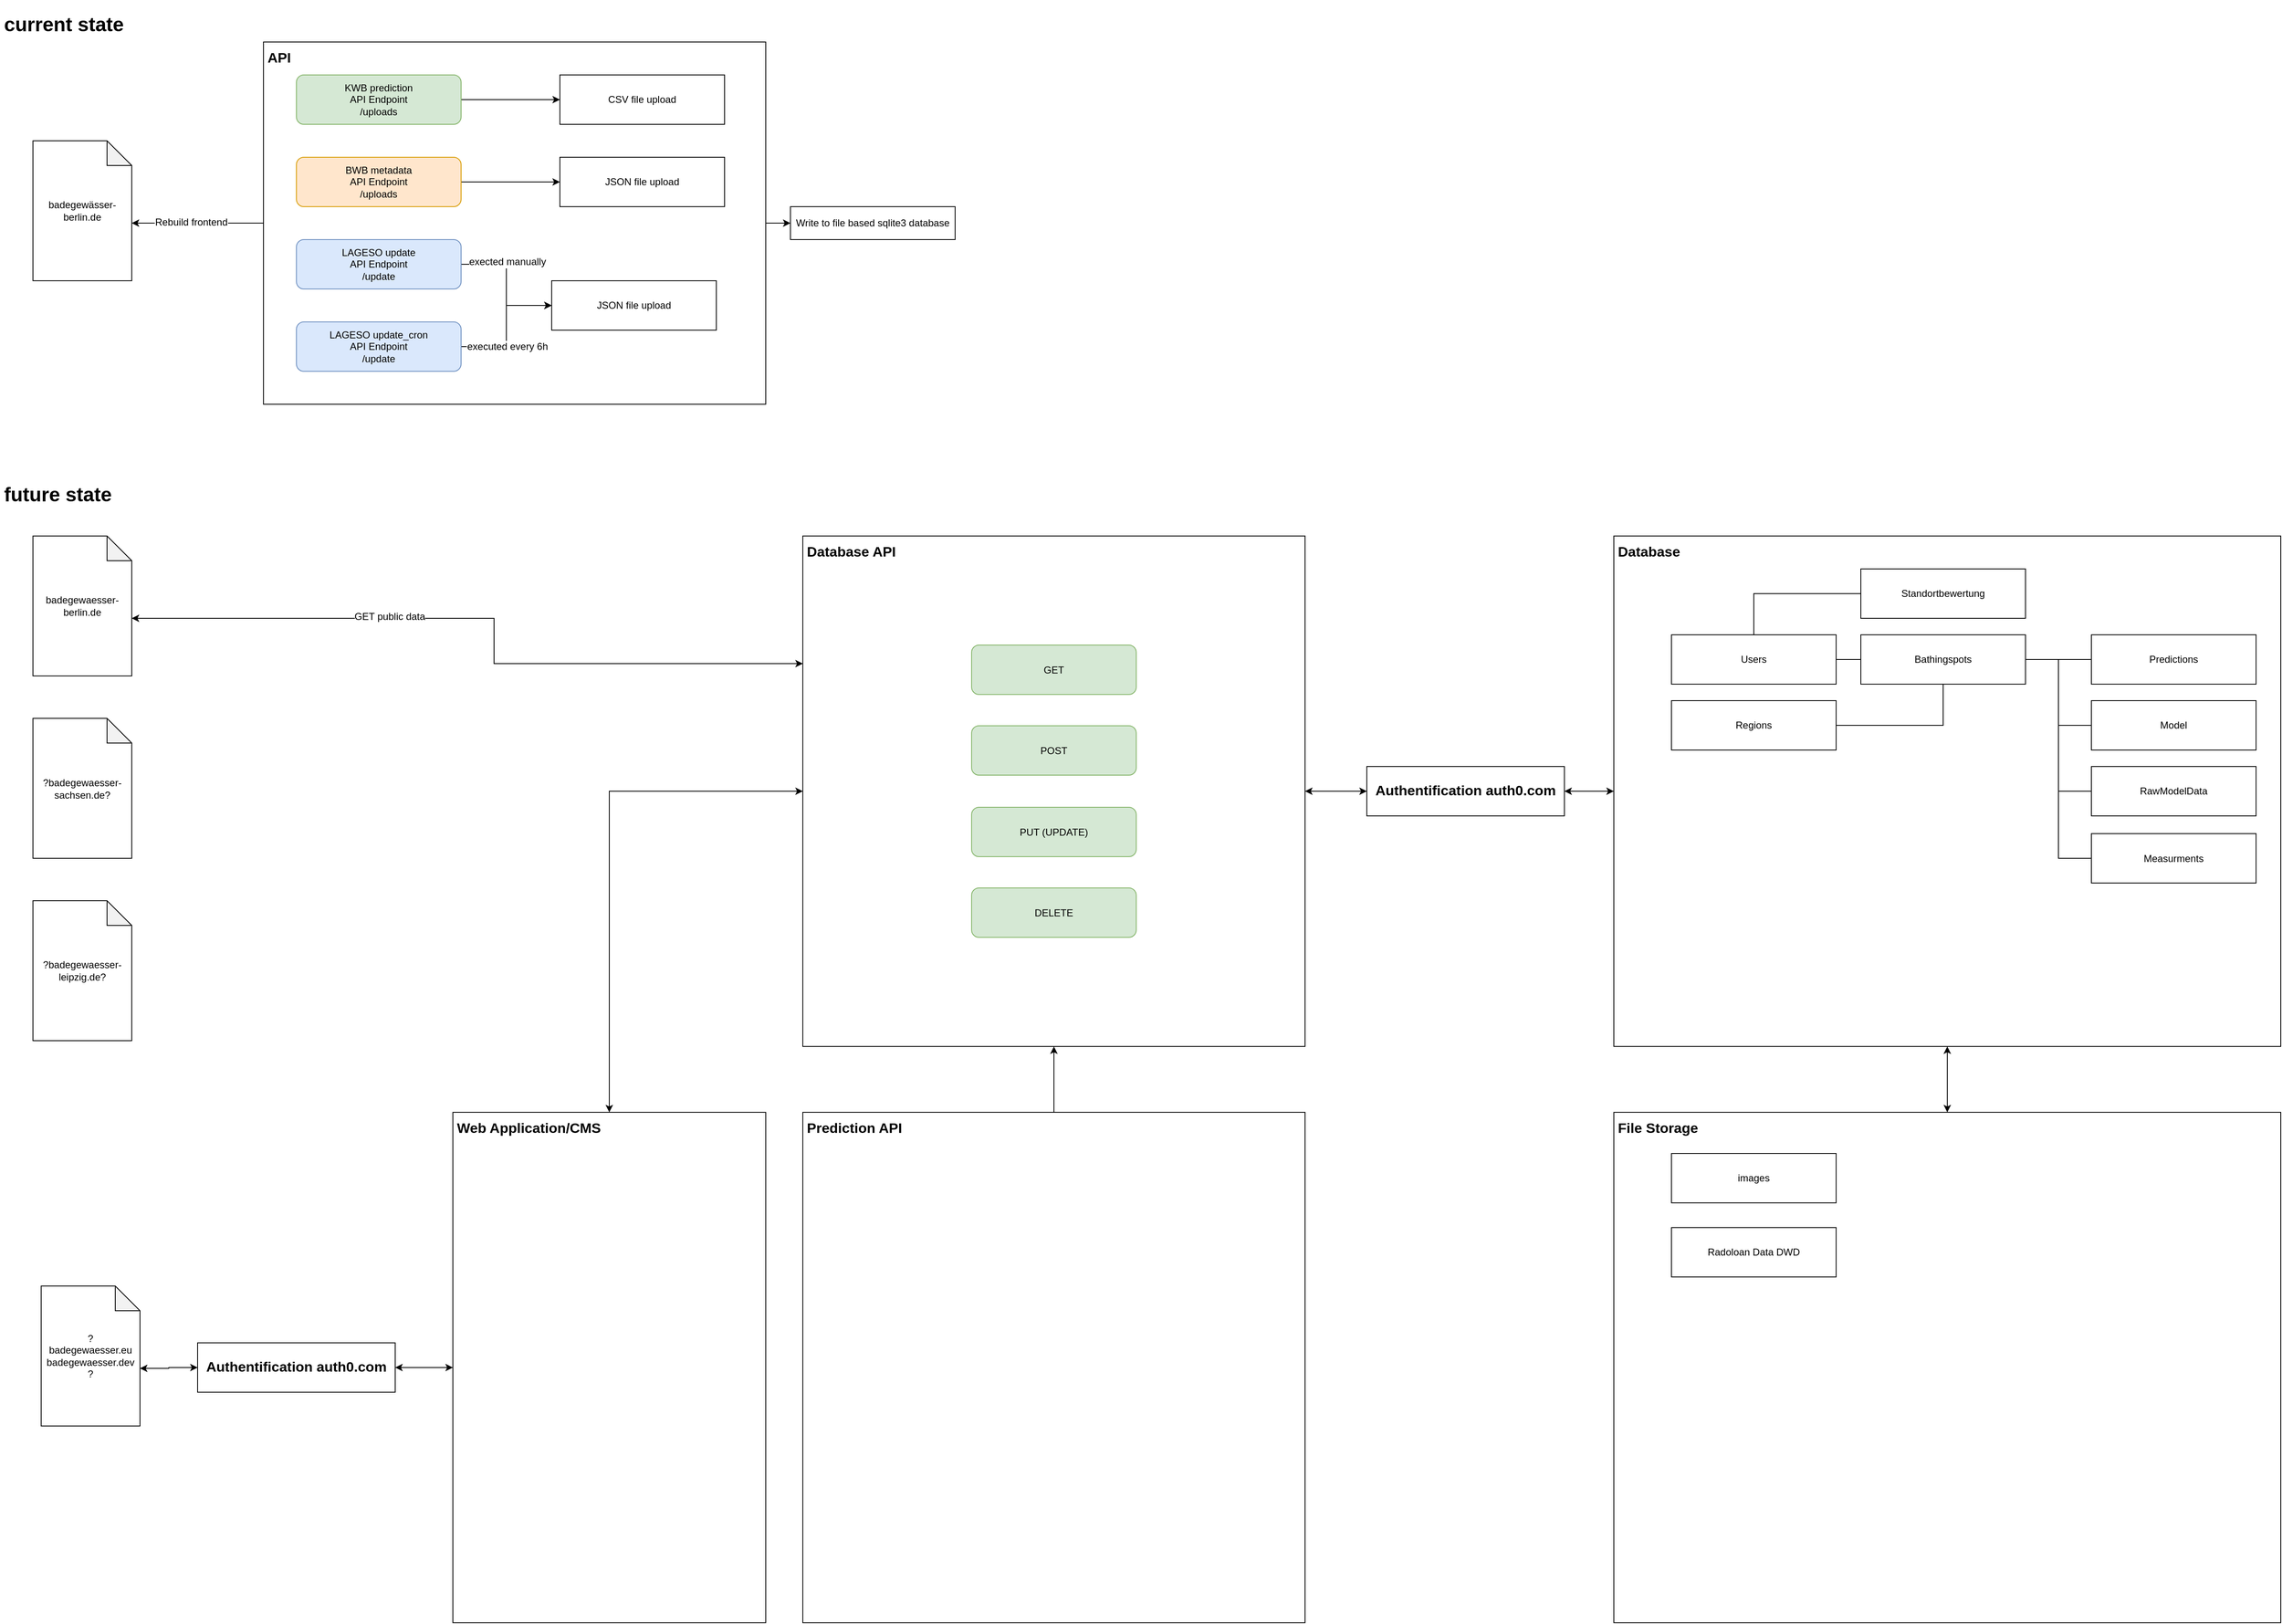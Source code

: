 <mxfile version="10.6.5" type="github"><diagram id="f5qFrhAt0QIMCM6FOQkb" name="Page-1"><mxGraphModel dx="2796" dy="2787" grid="1" gridSize="10" guides="1" tooltips="1" connect="1" arrows="1" fold="1" page="1" pageScale="1" pageWidth="827" pageHeight="1169" math="0" shadow="0"><root><mxCell id="0"/><mxCell id="1" parent="0"/><mxCell id="_vu0zIGkdGEpIibIL8r3-19" value="" style="edgeStyle=orthogonalEdgeStyle;rounded=0;orthogonalLoop=1;jettySize=auto;html=1;" parent="1" source="_vu0zIGkdGEpIibIL8r3-14" target="_vu0zIGkdGEpIibIL8r3-18" edge="1"><mxGeometry relative="1" as="geometry"/></mxCell><mxCell id="_vu0zIGkdGEpIibIL8r3-14" value="&lt;div style=&quot;text-align: left; font-size: 17px;&quot;&gt;&lt;b style=&quot;font-size: 17px;&quot;&gt;API&lt;/b&gt;&lt;/div&gt;" style="whiteSpace=wrap;html=1;rounded=0;fillColor=none;verticalAlign=top;align=left;spacing=5;fontSize=17;" parent="1" vertex="1"><mxGeometry x="320" y="40" width="610" height="440" as="geometry"/></mxCell><mxCell id="_vu0zIGkdGEpIibIL8r3-18" value="Write to file based sqlite3 database" style="whiteSpace=wrap;html=1;rounded=0;fillColor=#ffffff;shadow=0;comic=0;" parent="1" vertex="1"><mxGeometry x="960" y="240" width="200" height="40" as="geometry"/></mxCell><mxCell id="_vu0zIGkdGEpIibIL8r3-23" style="edgeStyle=orthogonalEdgeStyle;rounded=0;orthogonalLoop=1;jettySize=auto;html=1;exitX=0;exitY=0;exitDx=120;exitDy=100;exitPerimeter=0;entryX=0;entryY=0.5;entryDx=0;entryDy=0;strokeColor=#000000;endArrow=none;endFill=0;startArrow=classic;startFill=1;" parent="1" source="_vu0zIGkdGEpIibIL8r3-1" target="_vu0zIGkdGEpIibIL8r3-14" edge="1"><mxGeometry relative="1" as="geometry"/></mxCell><mxCell id="_vu0zIGkdGEpIibIL8r3-24" value="Rebuild frontend" style="text;html=1;resizable=0;points=[];align=center;verticalAlign=middle;labelBackgroundColor=#ffffff;" parent="_vu0zIGkdGEpIibIL8r3-23" vertex="1" connectable="0"><mxGeometry x="-0.1" y="1" relative="1" as="geometry"><mxPoint as="offset"/></mxGeometry></mxCell><mxCell id="_vu0zIGkdGEpIibIL8r3-1" value="badegewässer-berlin.de" style="shape=note;whiteSpace=wrap;html=1;backgroundOutline=1;darkOpacity=0.05;" parent="1" vertex="1"><mxGeometry x="40" y="160" width="120" height="170" as="geometry"/></mxCell><mxCell id="_vu0zIGkdGEpIibIL8r3-11" value="" style="edgeStyle=orthogonalEdgeStyle;rounded=0;orthogonalLoop=1;jettySize=auto;html=1;" parent="1" source="_vu0zIGkdGEpIibIL8r3-2" target="_vu0zIGkdGEpIibIL8r3-10" edge="1"><mxGeometry relative="1" as="geometry"/></mxCell><mxCell id="_vu0zIGkdGEpIibIL8r3-2" value="KWB prediction&lt;br&gt;API Endpoint&lt;br&gt;/uploads&lt;br&gt;" style="rounded=1;whiteSpace=wrap;html=1;fillColor=#d5e8d4;strokeColor=#82b366;" parent="1" vertex="1"><mxGeometry x="360" y="80" width="200" height="60" as="geometry"/></mxCell><mxCell id="_vu0zIGkdGEpIibIL8r3-10" value="CSV file upload&lt;br&gt;" style="rounded=0;whiteSpace=wrap;html=1;" parent="1" vertex="1"><mxGeometry x="680" y="80" width="200" height="60" as="geometry"/></mxCell><mxCell id="_vu0zIGkdGEpIibIL8r3-13" value="" style="edgeStyle=orthogonalEdgeStyle;rounded=0;orthogonalLoop=1;jettySize=auto;html=1;" parent="1" source="_vu0zIGkdGEpIibIL8r3-3" target="_vu0zIGkdGEpIibIL8r3-12" edge="1"><mxGeometry relative="1" as="geometry"/></mxCell><mxCell id="_vu0zIGkdGEpIibIL8r3-3" value="BWB metadata&lt;br&gt;API Endpoint&lt;br&gt;/uploads&lt;br&gt;" style="rounded=1;whiteSpace=wrap;html=1;fillColor=#ffe6cc;strokeColor=#d79b00;" parent="1" vertex="1"><mxGeometry x="360" y="180" width="200" height="60" as="geometry"/></mxCell><mxCell id="_vu0zIGkdGEpIibIL8r3-12" value="JSON file upload&lt;br&gt;" style="rounded=0;whiteSpace=wrap;html=1;" parent="1" vertex="1"><mxGeometry x="680" y="180" width="200" height="60" as="geometry"/></mxCell><mxCell id="_vu0zIGkdGEpIibIL8r3-9" value="" style="edgeStyle=orthogonalEdgeStyle;rounded=0;orthogonalLoop=1;jettySize=auto;html=1;entryX=0;entryY=0.5;entryDx=0;entryDy=0;" parent="1" source="_vu0zIGkdGEpIibIL8r3-4" target="_vu0zIGkdGEpIibIL8r3-27" edge="1"><mxGeometry relative="1" as="geometry"><mxPoint x="640" y="310" as="targetPoint"/></mxGeometry></mxCell><mxCell id="_vu0zIGkdGEpIibIL8r3-25" value="&lt;span&gt;exected manually&lt;/span&gt;" style="text;html=1;resizable=0;points=[];align=center;verticalAlign=middle;labelBackgroundColor=#ffffff;" parent="_vu0zIGkdGEpIibIL8r3-9" vertex="1" connectable="0"><mxGeometry x="-0.325" y="3" relative="1" as="geometry"><mxPoint x="2" as="offset"/></mxGeometry></mxCell><mxCell id="_vu0zIGkdGEpIibIL8r3-4" value="LAGESO update&lt;br&gt;API Endpoint&lt;br&gt;/update&lt;br&gt;" style="rounded=1;whiteSpace=wrap;html=1;fillColor=#dae8fc;strokeColor=#6c8ebf;" parent="1" vertex="1"><mxGeometry x="360" y="280" width="200" height="60" as="geometry"/></mxCell><mxCell id="_vu0zIGkdGEpIibIL8r3-7" value="" style="edgeStyle=orthogonalEdgeStyle;rounded=0;orthogonalLoop=1;jettySize=auto;html=1;entryX=0;entryY=0.5;entryDx=0;entryDy=0;" parent="1" source="_vu0zIGkdGEpIibIL8r3-5" target="_vu0zIGkdGEpIibIL8r3-27" edge="1"><mxGeometry relative="1" as="geometry"><mxPoint x="640" y="410" as="targetPoint"/></mxGeometry></mxCell><mxCell id="_vu0zIGkdGEpIibIL8r3-26" value="&lt;span&gt;executed every 6h&lt;/span&gt;" style="text;html=1;resizable=0;points=[];align=center;verticalAlign=middle;labelBackgroundColor=#ffffff;" parent="_vu0zIGkdGEpIibIL8r3-7" vertex="1" connectable="0"><mxGeometry x="-0.475" relative="1" as="geometry"><mxPoint x="14" as="offset"/></mxGeometry></mxCell><mxCell id="_vu0zIGkdGEpIibIL8r3-5" value="LAGESO update_cron&lt;br&gt;API Endpoint&lt;br&gt;/update&lt;br&gt;" style="rounded=1;whiteSpace=wrap;html=1;fillColor=#dae8fc;strokeColor=#6c8ebf;" parent="1" vertex="1"><mxGeometry x="360" y="380" width="200" height="60" as="geometry"/></mxCell><mxCell id="_vu0zIGkdGEpIibIL8r3-27" value="JSON file upload&lt;br&gt;" style="rounded=0;whiteSpace=wrap;html=1;" parent="1" vertex="1"><mxGeometry x="670" y="330" width="200" height="60" as="geometry"/></mxCell><mxCell id="5UFkBVJP85eat3HNLZW6-2" value="&lt;h1&gt;current state&lt;br&gt;&lt;/h1&gt;" style="text;html=1;strokeColor=none;fillColor=none;spacing=5;spacingTop=-20;whiteSpace=wrap;overflow=hidden;rounded=0;shadow=0;comic=0;" vertex="1" parent="1"><mxGeometry y="-1" width="190" height="120" as="geometry"/></mxCell><mxCell id="5UFkBVJP85eat3HNLZW6-3" value="&lt;h1&gt;future state&lt;br&gt;&lt;/h1&gt;" style="text;html=1;strokeColor=none;fillColor=none;spacing=5;spacingTop=-20;whiteSpace=wrap;overflow=hidden;rounded=0;shadow=0;comic=0;" vertex="1" parent="1"><mxGeometry y="570" width="190" height="120" as="geometry"/></mxCell><mxCell id="5UFkBVJP85eat3HNLZW6-39" style="edgeStyle=orthogonalEdgeStyle;rounded=0;orthogonalLoop=1;jettySize=auto;html=1;exitX=0;exitY=0;exitDx=120;exitDy=100;exitPerimeter=0;entryX=0;entryY=0.25;entryDx=0;entryDy=0;startArrow=classic;startFill=1;endArrow=classic;endFill=1;fontSize=17;" edge="1" parent="1" source="5UFkBVJP85eat3HNLZW6-4" target="5UFkBVJP85eat3HNLZW6-7"><mxGeometry relative="1" as="geometry"><Array as="points"><mxPoint x="600" y="740"/><mxPoint x="600" y="795"/></Array></mxGeometry></mxCell><mxCell id="5UFkBVJP85eat3HNLZW6-40" value="&lt;font style=&quot;font-size: 12px&quot;&gt;GET public data&lt;/font&gt;" style="text;html=1;resizable=0;points=[];align=center;verticalAlign=middle;labelBackgroundColor=#ffffff;fontSize=17;" vertex="1" connectable="0" parent="5UFkBVJP85eat3HNLZW6-39"><mxGeometry x="-0.281" y="-2" relative="1" as="geometry"><mxPoint y="-5" as="offset"/></mxGeometry></mxCell><mxCell id="5UFkBVJP85eat3HNLZW6-4" value="badegewaesser-berlin.de" style="shape=note;whiteSpace=wrap;html=1;backgroundOutline=1;darkOpacity=0.05;" vertex="1" parent="1"><mxGeometry x="40" y="640" width="120" height="170" as="geometry"/></mxCell><mxCell id="5UFkBVJP85eat3HNLZW6-5" value="?badegewaesser-sachsen.de?" style="shape=note;whiteSpace=wrap;html=1;backgroundOutline=1;darkOpacity=0.05;" vertex="1" parent="1"><mxGeometry x="40" y="861.5" width="120" height="170" as="geometry"/></mxCell><mxCell id="5UFkBVJP85eat3HNLZW6-6" value="?badegewaesser-leipzig.de?" style="shape=note;whiteSpace=wrap;html=1;backgroundOutline=1;darkOpacity=0.05;" vertex="1" parent="1"><mxGeometry x="40" y="1083" width="120" height="170" as="geometry"/></mxCell><mxCell id="5UFkBVJP85eat3HNLZW6-34" style="edgeStyle=orthogonalEdgeStyle;rounded=0;orthogonalLoop=1;jettySize=auto;html=1;exitX=1;exitY=0.5;exitDx=0;exitDy=0;entryX=0;entryY=0.5;entryDx=0;entryDy=0;startArrow=classic;startFill=1;endArrow=classic;endFill=1;fontSize=17;" edge="1" parent="1" source="5UFkBVJP85eat3HNLZW6-7" target="5UFkBVJP85eat3HNLZW6-32"><mxGeometry relative="1" as="geometry"/></mxCell><mxCell id="5UFkBVJP85eat3HNLZW6-7" value="&lt;div style=&quot;text-align: left ; font-size: 17px&quot;&gt;&lt;b style=&quot;font-size: 17px&quot;&gt;Database API&lt;/b&gt;&lt;/div&gt;" style="whiteSpace=wrap;html=1;rounded=0;fillColor=none;verticalAlign=top;align=left;spacing=5;fontSize=17;" vertex="1" parent="1"><mxGeometry x="975" y="640" width="610" height="620" as="geometry"/></mxCell><mxCell id="5UFkBVJP85eat3HNLZW6-8" value="&lt;div style=&quot;text-align: left ; font-size: 17px&quot;&gt;&lt;b style=&quot;font-size: 17px&quot;&gt;Database&lt;/b&gt;&lt;/div&gt;" style="whiteSpace=wrap;html=1;rounded=0;fillColor=none;verticalAlign=top;align=left;spacing=5;fontSize=17;" vertex="1" parent="1"><mxGeometry x="1960" y="640" width="810" height="620" as="geometry"/></mxCell><mxCell id="5UFkBVJP85eat3HNLZW6-16" value="" style="edgeStyle=orthogonalEdgeStyle;rounded=0;orthogonalLoop=1;jettySize=auto;html=1;startFill=0;endArrow=none;endFill=0;fontSize=17;" edge="1" parent="1" source="5UFkBVJP85eat3HNLZW6-9" target="5UFkBVJP85eat3HNLZW6-15"><mxGeometry relative="1" as="geometry"/></mxCell><mxCell id="5UFkBVJP85eat3HNLZW6-20" style="edgeStyle=orthogonalEdgeStyle;rounded=0;orthogonalLoop=1;jettySize=auto;html=1;exitX=1;exitY=0.5;exitDx=0;exitDy=0;entryX=0;entryY=0.5;entryDx=0;entryDy=0;startFill=0;endArrow=none;endFill=0;fontSize=17;" edge="1" parent="1" source="5UFkBVJP85eat3HNLZW6-9" target="5UFkBVJP85eat3HNLZW6-17"><mxGeometry relative="1" as="geometry"/></mxCell><mxCell id="5UFkBVJP85eat3HNLZW6-21" style="edgeStyle=orthogonalEdgeStyle;rounded=0;orthogonalLoop=1;jettySize=auto;html=1;exitX=1;exitY=0.5;exitDx=0;exitDy=0;entryX=0;entryY=0.5;entryDx=0;entryDy=0;startFill=0;endArrow=none;endFill=0;fontSize=17;" edge="1" parent="1" source="5UFkBVJP85eat3HNLZW6-9" target="5UFkBVJP85eat3HNLZW6-19"><mxGeometry relative="1" as="geometry"/></mxCell><mxCell id="5UFkBVJP85eat3HNLZW6-22" style="edgeStyle=orthogonalEdgeStyle;rounded=0;orthogonalLoop=1;jettySize=auto;html=1;exitX=1;exitY=0.5;exitDx=0;exitDy=0;entryX=0;entryY=0.5;entryDx=0;entryDy=0;startFill=0;endArrow=none;endFill=0;fontSize=17;" edge="1" parent="1" source="5UFkBVJP85eat3HNLZW6-9" target="5UFkBVJP85eat3HNLZW6-18"><mxGeometry relative="1" as="geometry"/></mxCell><mxCell id="5UFkBVJP85eat3HNLZW6-9" value="Bathingspots&lt;br&gt;" style="rounded=0;whiteSpace=wrap;html=1;" vertex="1" parent="1"><mxGeometry x="2260" y="760" width="200" height="60" as="geometry"/></mxCell><mxCell id="5UFkBVJP85eat3HNLZW6-15" value="Predictions&lt;br&gt;" style="rounded=0;whiteSpace=wrap;html=1;" vertex="1" parent="1"><mxGeometry x="2540" y="760" width="200" height="60" as="geometry"/></mxCell><mxCell id="5UFkBVJP85eat3HNLZW6-13" style="edgeStyle=orthogonalEdgeStyle;rounded=0;orthogonalLoop=1;jettySize=auto;html=1;exitX=1;exitY=0.5;exitDx=0;exitDy=0;entryX=0;entryY=0.5;entryDx=0;entryDy=0;startArrow=none;startFill=0;endArrow=none;endFill=0;strokeColor=#000000;fontSize=17;" edge="1" parent="1" source="5UFkBVJP85eat3HNLZW6-10" target="5UFkBVJP85eat3HNLZW6-9"><mxGeometry relative="1" as="geometry"/></mxCell><mxCell id="5UFkBVJP85eat3HNLZW6-44" style="edgeStyle=orthogonalEdgeStyle;rounded=0;orthogonalLoop=1;jettySize=auto;html=1;exitX=0.5;exitY=0;exitDx=0;exitDy=0;entryX=0;entryY=0.5;entryDx=0;entryDy=0;startArrow=none;startFill=0;endArrow=none;endFill=0;fontSize=17;" edge="1" parent="1" source="5UFkBVJP85eat3HNLZW6-10" target="5UFkBVJP85eat3HNLZW6-42"><mxGeometry relative="1" as="geometry"/></mxCell><mxCell id="5UFkBVJP85eat3HNLZW6-10" value="Users&lt;br&gt;" style="rounded=0;whiteSpace=wrap;html=1;" vertex="1" parent="1"><mxGeometry x="2030" y="760" width="200" height="60" as="geometry"/></mxCell><mxCell id="5UFkBVJP85eat3HNLZW6-14" style="edgeStyle=orthogonalEdgeStyle;rounded=0;orthogonalLoop=1;jettySize=auto;html=1;exitX=1;exitY=0.5;exitDx=0;exitDy=0;entryX=0.5;entryY=1;entryDx=0;entryDy=0;startFill=0;endArrow=none;endFill=0;fontSize=17;" edge="1" parent="1" source="5UFkBVJP85eat3HNLZW6-11" target="5UFkBVJP85eat3HNLZW6-9"><mxGeometry relative="1" as="geometry"/></mxCell><mxCell id="5UFkBVJP85eat3HNLZW6-11" value="Regions&lt;br&gt;" style="rounded=0;whiteSpace=wrap;html=1;" vertex="1" parent="1"><mxGeometry x="2030" y="840" width="200" height="60" as="geometry"/></mxCell><mxCell id="5UFkBVJP85eat3HNLZW6-17" value="Model&lt;br&gt;" style="rounded=0;whiteSpace=wrap;html=1;" vertex="1" parent="1"><mxGeometry x="2540" y="840" width="200" height="60" as="geometry"/></mxCell><mxCell id="5UFkBVJP85eat3HNLZW6-18" value="Measurments&lt;br&gt;" style="rounded=0;whiteSpace=wrap;html=1;" vertex="1" parent="1"><mxGeometry x="2540" y="1001.5" width="200" height="60" as="geometry"/></mxCell><mxCell id="5UFkBVJP85eat3HNLZW6-19" value="RawModelData&lt;br&gt;" style="rounded=0;whiteSpace=wrap;html=1;" vertex="1" parent="1"><mxGeometry x="2540" y="920" width="200" height="60" as="geometry"/></mxCell><mxCell id="5UFkBVJP85eat3HNLZW6-28" value="" style="group" vertex="1" connectable="0" parent="1"><mxGeometry x="1180" y="772.5" width="200" height="355" as="geometry"/></mxCell><mxCell id="5UFkBVJP85eat3HNLZW6-23" value="GET&lt;br&gt;" style="rounded=1;whiteSpace=wrap;html=1;fillColor=#d5e8d4;strokeColor=#82b366;" vertex="1" parent="5UFkBVJP85eat3HNLZW6-28"><mxGeometry width="200" height="60" as="geometry"/></mxCell><mxCell id="5UFkBVJP85eat3HNLZW6-24" value="POST&lt;br&gt;" style="rounded=1;whiteSpace=wrap;html=1;fillColor=#d5e8d4;strokeColor=#82b366;" vertex="1" parent="5UFkBVJP85eat3HNLZW6-28"><mxGeometry y="98" width="200" height="60" as="geometry"/></mxCell><mxCell id="5UFkBVJP85eat3HNLZW6-25" value="PUT (UPDATE)&lt;br&gt;" style="rounded=1;whiteSpace=wrap;html=1;fillColor=#d5e8d4;strokeColor=#82b366;" vertex="1" parent="5UFkBVJP85eat3HNLZW6-28"><mxGeometry y="197" width="200" height="60" as="geometry"/></mxCell><mxCell id="5UFkBVJP85eat3HNLZW6-26" value="DELETE&lt;br&gt;" style="rounded=1;whiteSpace=wrap;html=1;fillColor=#d5e8d4;strokeColor=#82b366;" vertex="1" parent="5UFkBVJP85eat3HNLZW6-28"><mxGeometry y="295" width="200" height="60" as="geometry"/></mxCell><mxCell id="5UFkBVJP85eat3HNLZW6-30" style="edgeStyle=orthogonalEdgeStyle;rounded=0;orthogonalLoop=1;jettySize=auto;html=1;exitX=0.5;exitY=0;exitDx=0;exitDy=0;entryX=0.5;entryY=1;entryDx=0;entryDy=0;startArrow=none;startFill=0;endArrow=classic;endFill=1;fontSize=17;" edge="1" parent="1" source="5UFkBVJP85eat3HNLZW6-29" target="5UFkBVJP85eat3HNLZW6-7"><mxGeometry relative="1" as="geometry"/></mxCell><mxCell id="5UFkBVJP85eat3HNLZW6-29" value="&lt;div style=&quot;text-align: left ; font-size: 17px&quot;&gt;&lt;b style=&quot;font-size: 17px&quot;&gt;Prediction API&lt;/b&gt;&lt;/div&gt;" style="whiteSpace=wrap;html=1;rounded=0;fillColor=none;verticalAlign=top;align=left;spacing=5;fontSize=17;" vertex="1" parent="1"><mxGeometry x="975" y="1340" width="610" height="620" as="geometry"/></mxCell><mxCell id="5UFkBVJP85eat3HNLZW6-35" style="edgeStyle=orthogonalEdgeStyle;rounded=0;orthogonalLoop=1;jettySize=auto;html=1;exitX=1;exitY=0.5;exitDx=0;exitDy=0;entryX=0;entryY=0.5;entryDx=0;entryDy=0;startArrow=classic;startFill=1;endArrow=classic;endFill=1;fontSize=17;" edge="1" parent="1" source="5UFkBVJP85eat3HNLZW6-32" target="5UFkBVJP85eat3HNLZW6-8"><mxGeometry relative="1" as="geometry"/></mxCell><mxCell id="5UFkBVJP85eat3HNLZW6-32" value="&lt;div style=&quot;text-align: left ; font-size: 17px&quot;&gt;&lt;b style=&quot;font-size: 17px&quot;&gt;Authentification auth0.com&lt;/b&gt;&lt;/div&gt;" style="whiteSpace=wrap;html=1;rounded=0;fillColor=none;verticalAlign=middle;align=center;spacing=5;fontSize=17;" vertex="1" parent="1"><mxGeometry x="1660" y="920" width="240" height="60" as="geometry"/></mxCell><mxCell id="5UFkBVJP85eat3HNLZW6-37" style="edgeStyle=orthogonalEdgeStyle;rounded=0;orthogonalLoop=1;jettySize=auto;html=1;exitX=0.5;exitY=0;exitDx=0;exitDy=0;entryX=0;entryY=0.5;entryDx=0;entryDy=0;startArrow=classic;startFill=1;endArrow=classic;endFill=1;fontSize=17;" edge="1" parent="1" source="5UFkBVJP85eat3HNLZW6-36" target="5UFkBVJP85eat3HNLZW6-7"><mxGeometry relative="1" as="geometry"/></mxCell><mxCell id="5UFkBVJP85eat3HNLZW6-36" value="&lt;div style=&quot;text-align: left ; font-size: 17px&quot;&gt;&lt;b style=&quot;font-size: 17px&quot;&gt;Web Application/CMS&lt;/b&gt;&lt;/div&gt;" style="whiteSpace=wrap;html=1;rounded=0;fillColor=none;verticalAlign=top;align=left;spacing=5;fontSize=17;" vertex="1" parent="1"><mxGeometry x="550" y="1340" width="380" height="620" as="geometry"/></mxCell><mxCell id="5UFkBVJP85eat3HNLZW6-42" value="Standortbewertung&lt;br&gt;" style="rounded=0;whiteSpace=wrap;html=1;" vertex="1" parent="1"><mxGeometry x="2260" y="680" width="200" height="60" as="geometry"/></mxCell><mxCell id="5UFkBVJP85eat3HNLZW6-50" style="edgeStyle=orthogonalEdgeStyle;rounded=0;orthogonalLoop=1;jettySize=auto;html=1;exitX=0;exitY=0;exitDx=120.0;exitDy=100;exitPerimeter=0;entryX=0;entryY=0.5;entryDx=0;entryDy=0;startArrow=classic;startFill=1;endArrow=classic;endFill=1;fontSize=17;" edge="1" parent="1" source="5UFkBVJP85eat3HNLZW6-45" target="5UFkBVJP85eat3HNLZW6-48"><mxGeometry relative="1" as="geometry"/></mxCell><mxCell id="5UFkBVJP85eat3HNLZW6-45" value="?&lt;br&gt;badegewaesser.eu&lt;br&gt;badegewaesser.dev&lt;br&gt;?&lt;br&gt;" style="shape=note;whiteSpace=wrap;html=1;backgroundOutline=1;darkOpacity=0.05;" vertex="1" parent="1"><mxGeometry x="50" y="1551" width="120" height="170" as="geometry"/></mxCell><mxCell id="5UFkBVJP85eat3HNLZW6-51" style="edgeStyle=orthogonalEdgeStyle;rounded=0;orthogonalLoop=1;jettySize=auto;html=1;exitX=1;exitY=0.5;exitDx=0;exitDy=0;entryX=0;entryY=0.5;entryDx=0;entryDy=0;startArrow=classic;startFill=1;endArrow=classic;endFill=1;fontSize=17;" edge="1" parent="1" source="5UFkBVJP85eat3HNLZW6-48" target="5UFkBVJP85eat3HNLZW6-36"><mxGeometry relative="1" as="geometry"/></mxCell><mxCell id="5UFkBVJP85eat3HNLZW6-48" value="&lt;div style=&quot;text-align: left ; font-size: 17px&quot;&gt;&lt;b style=&quot;font-size: 17px&quot;&gt;Authentification auth0.com&lt;/b&gt;&lt;/div&gt;" style="whiteSpace=wrap;html=1;rounded=0;fillColor=none;verticalAlign=middle;align=center;spacing=5;fontSize=17;" vertex="1" parent="1"><mxGeometry x="240" y="1620" width="240" height="60" as="geometry"/></mxCell><mxCell id="5UFkBVJP85eat3HNLZW6-55" style="edgeStyle=orthogonalEdgeStyle;rounded=0;orthogonalLoop=1;jettySize=auto;html=1;exitX=0.5;exitY=0;exitDx=0;exitDy=0;entryX=0.5;entryY=1;entryDx=0;entryDy=0;startArrow=classic;startFill=1;endArrow=classic;endFill=1;fontSize=17;" edge="1" parent="1" source="5UFkBVJP85eat3HNLZW6-53" target="5UFkBVJP85eat3HNLZW6-8"><mxGeometry relative="1" as="geometry"/></mxCell><mxCell id="5UFkBVJP85eat3HNLZW6-53" value="&lt;div style=&quot;text-align: left ; font-size: 17px&quot;&gt;&lt;b&gt;File Storage&lt;/b&gt;&lt;/div&gt;" style="whiteSpace=wrap;html=1;rounded=0;fillColor=none;verticalAlign=top;align=left;spacing=5;fontSize=17;" vertex="1" parent="1"><mxGeometry x="1960" y="1340" width="810" height="620" as="geometry"/></mxCell><mxCell id="5UFkBVJP85eat3HNLZW6-54" value="images&lt;br&gt;" style="rounded=0;whiteSpace=wrap;html=1;" vertex="1" parent="1"><mxGeometry x="2030" y="1390" width="200" height="60" as="geometry"/></mxCell><mxCell id="5UFkBVJP85eat3HNLZW6-56" value="Radoloan Data DWD&lt;br&gt;" style="rounded=0;whiteSpace=wrap;html=1;" vertex="1" parent="1"><mxGeometry x="2030" y="1480" width="200" height="60" as="geometry"/></mxCell></root></mxGraphModel></diagram></mxfile>